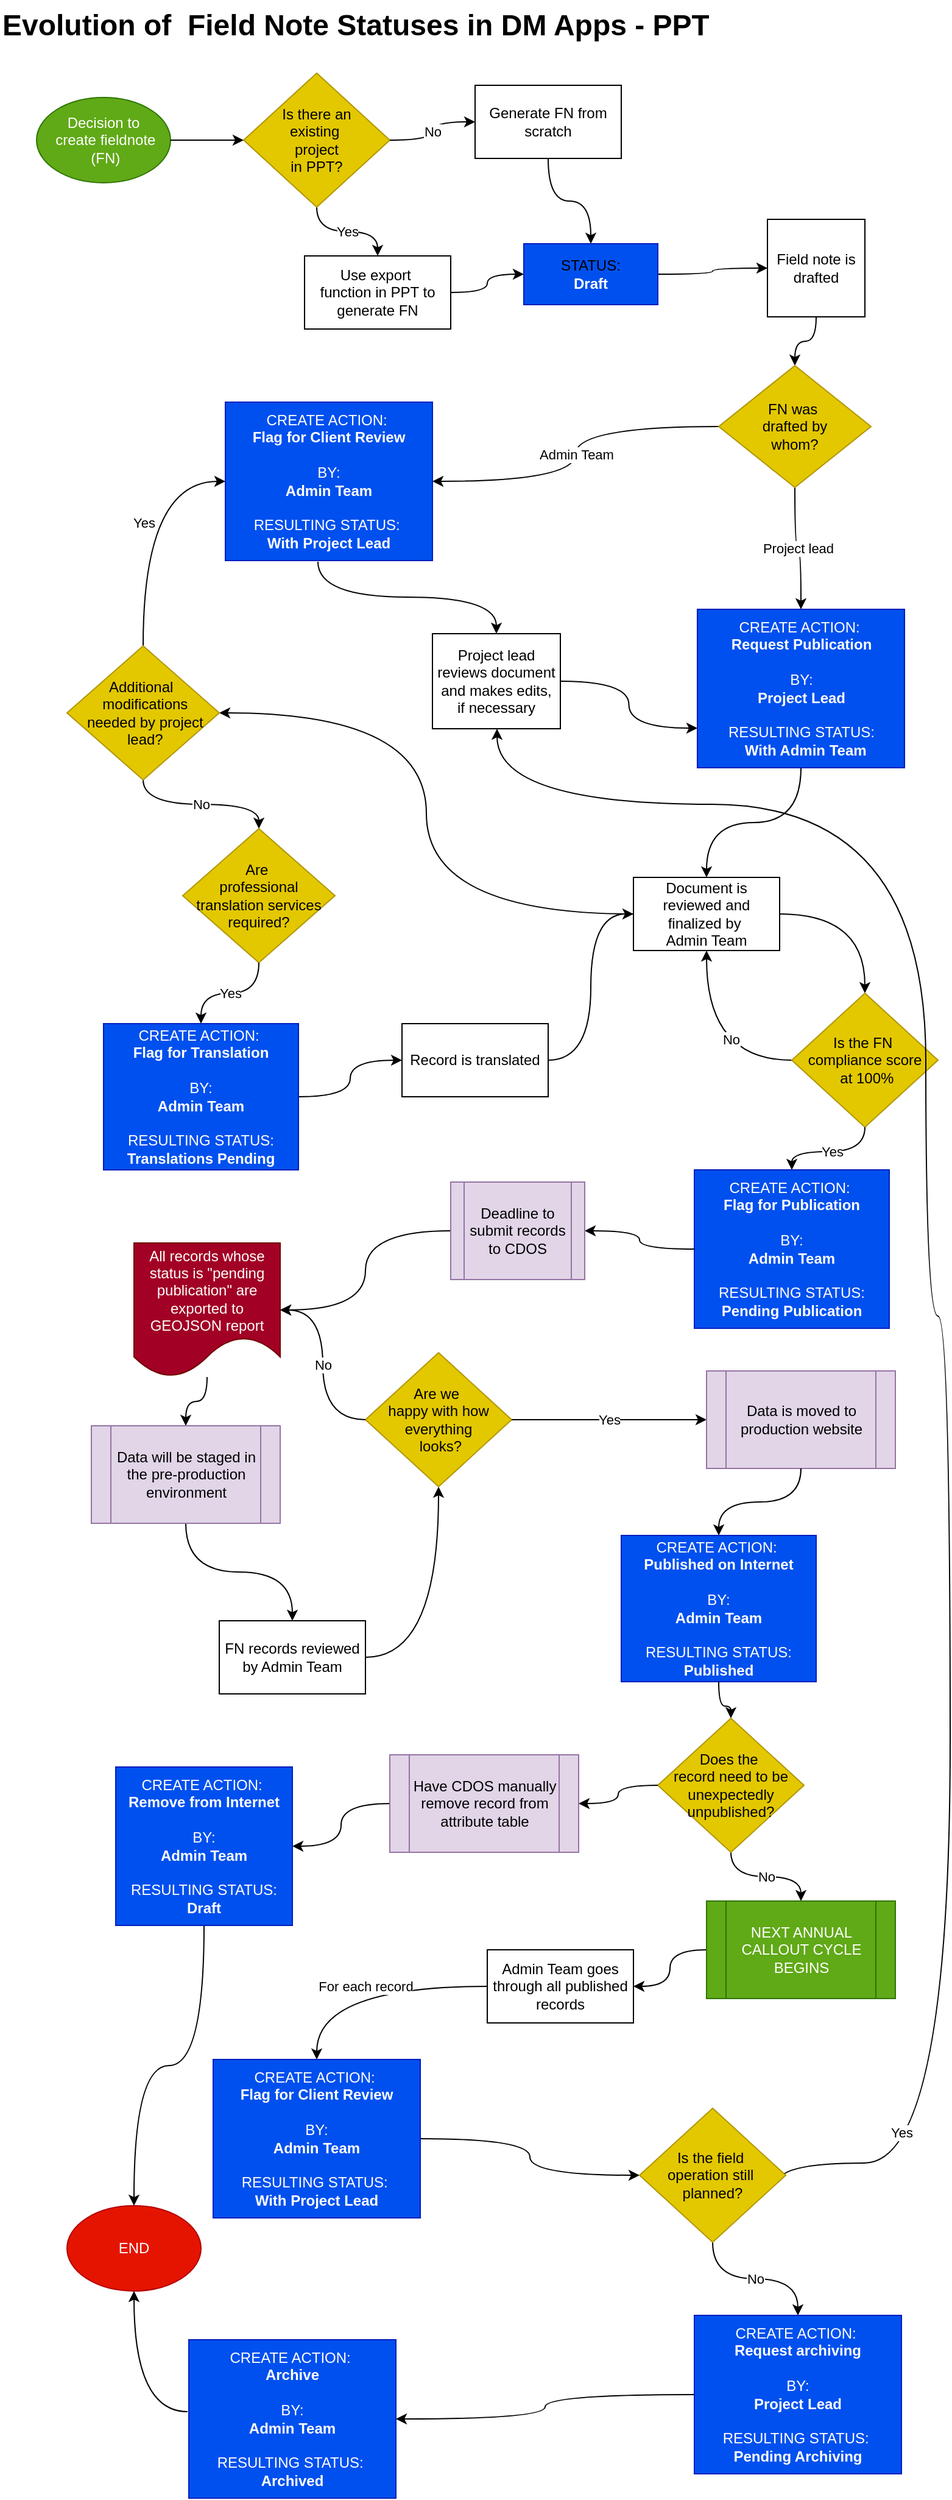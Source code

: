 <mxfile version="28.2.5">
  <diagram name="Page-1" id="UTPjxnOcEQ-sJrjJlPBk">
    <mxGraphModel dx="1426" dy="825" grid="1" gridSize="10" guides="1" tooltips="1" connect="1" arrows="1" fold="1" page="1" pageScale="1" pageWidth="827" pageHeight="1169" math="0" shadow="0">
      <root>
        <mxCell id="0" />
        <mxCell id="1" parent="0" />
        <mxCell id="peULVuYx7uYCcGxrmFzm-1" value="&lt;h1 style=&quot;margin-top: 0px;&quot;&gt;Evolution of&amp;nbsp; Field Note Statuses in DM Apps - PPT&lt;/h1&gt;&lt;p&gt;&lt;br&gt;&lt;/p&gt;" style="text;html=1;whiteSpace=wrap;overflow=hidden;rounded=0;" parent="1" vertex="1">
          <mxGeometry x="30" y="10" width="690" height="120" as="geometry" />
        </mxCell>
        <mxCell id="U9ddc2uA0Kco6e5S1l6d-1" value="Decision&lt;span style=&quot;background-color: transparent;&quot;&gt;&amp;nbsp;to&lt;/span&gt;&lt;div&gt;&lt;span style=&quot;background-color: transparent;&quot;&gt;&amp;nbsp;create&amp;nbsp;&lt;/span&gt;&lt;span style=&quot;background-color: transparent;&quot;&gt;fieldnote&lt;/span&gt;&lt;div&gt;&lt;span style=&quot;background-color: transparent;&quot;&gt;&amp;nbsp;(FN)&lt;/span&gt;&lt;/div&gt;&lt;/div&gt;" style="ellipse;whiteSpace=wrap;html=1;fillColor=#60a917;fontColor=light-dark(#FFFFFF,#000000);strokeColor=#2D7600;" vertex="1" parent="1">
          <mxGeometry x="60" y="90" width="110" height="70" as="geometry" />
        </mxCell>
        <mxCell id="U9ddc2uA0Kco6e5S1l6d-12" value="" style="edgeStyle=orthogonalEdgeStyle;rounded=0;orthogonalLoop=1;jettySize=auto;html=1;curved=1;" edge="1" parent="1" source="U9ddc2uA0Kco6e5S1l6d-16" target="U9ddc2uA0Kco6e5S1l6d-7">
          <mxGeometry relative="1" as="geometry" />
        </mxCell>
        <mxCell id="U9ddc2uA0Kco6e5S1l6d-15" value="Yes" style="edgeStyle=orthogonalEdgeStyle;rounded=0;orthogonalLoop=1;jettySize=auto;html=1;curved=1;" edge="1" parent="1" source="U9ddc2uA0Kco6e5S1l6d-2" target="U9ddc2uA0Kco6e5S1l6d-14">
          <mxGeometry relative="1" as="geometry" />
        </mxCell>
        <mxCell id="U9ddc2uA0Kco6e5S1l6d-2" value="Is there an&lt;div&gt;existing&amp;nbsp;&lt;/div&gt;&lt;div&gt;project&lt;/div&gt;&lt;div&gt;in PPT?&lt;/div&gt;" style="rhombus;whiteSpace=wrap;html=1;fillColor=#e3c800;fontColor=#000000;strokeColor=#B09500;" vertex="1" parent="1">
          <mxGeometry x="230" y="70" width="120" height="110" as="geometry" />
        </mxCell>
        <mxCell id="U9ddc2uA0Kco6e5S1l6d-19" style="edgeStyle=orthogonalEdgeStyle;rounded=0;orthogonalLoop=1;jettySize=auto;html=1;curved=1;" edge="1" parent="1" source="U9ddc2uA0Kco6e5S1l6d-3" target="U9ddc2uA0Kco6e5S1l6d-4">
          <mxGeometry relative="1" as="geometry" />
        </mxCell>
        <mxCell id="U9ddc2uA0Kco6e5S1l6d-3" value="Field note is drafted" style="whiteSpace=wrap;html=1;aspect=fixed;" vertex="1" parent="1">
          <mxGeometry x="660" y="190" width="80" height="80" as="geometry" />
        </mxCell>
        <mxCell id="U9ddc2uA0Kco6e5S1l6d-21" value="Admin Team" style="edgeStyle=orthogonalEdgeStyle;rounded=0;orthogonalLoop=1;jettySize=auto;html=1;curved=1;" edge="1" parent="1" source="U9ddc2uA0Kco6e5S1l6d-4" target="U9ddc2uA0Kco6e5S1l6d-6">
          <mxGeometry relative="1" as="geometry">
            <mxPoint x="537.5" y="360" as="targetPoint" />
          </mxGeometry>
        </mxCell>
        <mxCell id="U9ddc2uA0Kco6e5S1l6d-22" value="Project lead" style="edgeStyle=orthogonalEdgeStyle;rounded=0;orthogonalLoop=1;jettySize=auto;html=1;curved=1;" edge="1" parent="1" source="U9ddc2uA0Kco6e5S1l6d-4" target="U9ddc2uA0Kco6e5S1l6d-5">
          <mxGeometry relative="1" as="geometry" />
        </mxCell>
        <mxCell id="U9ddc2uA0Kco6e5S1l6d-4" value="FN was&amp;nbsp;&lt;div&gt;drafted by&lt;/div&gt;&lt;div&gt;whom?&lt;/div&gt;" style="rhombus;whiteSpace=wrap;html=1;fillColor=#e3c800;fontColor=#000000;strokeColor=#B09500;" vertex="1" parent="1">
          <mxGeometry x="620" y="310" width="125" height="100" as="geometry" />
        </mxCell>
        <mxCell id="U9ddc2uA0Kco6e5S1l6d-29" value="" style="edgeStyle=orthogonalEdgeStyle;rounded=0;orthogonalLoop=1;jettySize=auto;html=1;curved=1;" edge="1" parent="1" source="U9ddc2uA0Kco6e5S1l6d-5" target="U9ddc2uA0Kco6e5S1l6d-28">
          <mxGeometry relative="1" as="geometry" />
        </mxCell>
        <mxCell id="U9ddc2uA0Kco6e5S1l6d-5" value="CREATE ACTION:&amp;nbsp;&lt;div&gt;&lt;b&gt;Request Publication&lt;/b&gt;&lt;/div&gt;&lt;div&gt;&lt;b&gt;&lt;br&gt;&lt;/b&gt;&lt;div&gt;&lt;div&gt;BY:&lt;/div&gt;&lt;div&gt;&lt;b&gt;Project Lead&lt;/b&gt;&lt;/div&gt;&lt;/div&gt;&lt;div&gt;&lt;b&gt;&lt;br&gt;&lt;/b&gt;&lt;/div&gt;&lt;div&gt;&lt;span style=&quot;background-color: transparent;&quot;&gt;RESULTING STATUS&lt;/span&gt;:&lt;/div&gt;&lt;div&gt;&amp;nbsp; &lt;b&gt;With Admin Team&lt;/b&gt;&lt;/div&gt;&lt;/div&gt;" style="rounded=0;whiteSpace=wrap;html=1;fillColor=light-dark(#0050EF,#1534FF);fontColor=light-dark(#FFFFFF,#FFFFFF);strokeColor=#001DBC;" vertex="1" parent="1">
          <mxGeometry x="602.5" y="510" width="170" height="130" as="geometry" />
        </mxCell>
        <mxCell id="U9ddc2uA0Kco6e5S1l6d-6" value="CREATE ACTION:&amp;nbsp;&lt;div&gt;&lt;b&gt;Flag for Client Review&lt;/b&gt;&lt;/div&gt;&lt;div&gt;&lt;b&gt;&lt;br&gt;&lt;/b&gt;&lt;/div&gt;&lt;div&gt;BY:&lt;/div&gt;&lt;div&gt;&lt;b&gt;Admin Team&lt;/b&gt;&lt;/div&gt;&lt;div&gt;&lt;b&gt;&lt;br&gt;&lt;/b&gt;&lt;div&gt;RESULTING STATUS:&amp;nbsp;&lt;/div&gt;&lt;div&gt;&lt;b&gt;With Project Lead&lt;/b&gt;&lt;/div&gt;&lt;/div&gt;" style="rounded=0;whiteSpace=wrap;html=1;fillColor=#0050ef;fontColor=#ffffff;strokeColor=#001DBC;" vertex="1" parent="1">
          <mxGeometry x="215" y="340" width="170" height="130" as="geometry" />
        </mxCell>
        <mxCell id="U9ddc2uA0Kco6e5S1l6d-13" value="" style="edgeStyle=orthogonalEdgeStyle;rounded=0;orthogonalLoop=1;jettySize=auto;html=1;curved=1;" edge="1" parent="1" source="U9ddc2uA0Kco6e5S1l6d-7" target="U9ddc2uA0Kco6e5S1l6d-3">
          <mxGeometry relative="1" as="geometry" />
        </mxCell>
        <mxCell id="U9ddc2uA0Kco6e5S1l6d-7" value="&lt;div&gt;&lt;font style=&quot;color: light-dark(rgb(0, 0, 0), rgb(0, 0, 0));&quot;&gt;&lt;span style=&quot;background-color: transparent;&quot;&gt;&lt;font style=&quot;&quot;&gt;STATUS&lt;/font&gt;&lt;/span&gt;&lt;span style=&quot;background-color: transparent;&quot;&gt;:&lt;/span&gt;&lt;/font&gt;&lt;/div&gt;&lt;div&gt;&lt;b&gt;Draft&lt;/b&gt;&lt;/div&gt;" style="rounded=0;whiteSpace=wrap;html=1;fillColor=#0050ef;fontColor=#ffffff;strokeColor=#001DBC;" vertex="1" parent="1">
          <mxGeometry x="460" y="210" width="110" height="50" as="geometry" />
        </mxCell>
        <mxCell id="U9ddc2uA0Kco6e5S1l6d-10" value="" style="endArrow=classic;html=1;rounded=0;exitX=1;exitY=0.5;exitDx=0;exitDy=0;entryX=0;entryY=0.5;entryDx=0;entryDy=0;edgeStyle=orthogonalEdgeStyle;curved=1;" edge="1" parent="1" source="U9ddc2uA0Kco6e5S1l6d-1" target="U9ddc2uA0Kco6e5S1l6d-2">
          <mxGeometry width="50" height="50" relative="1" as="geometry">
            <mxPoint x="520" y="450" as="sourcePoint" />
            <mxPoint x="570" y="400" as="targetPoint" />
          </mxGeometry>
        </mxCell>
        <mxCell id="U9ddc2uA0Kco6e5S1l6d-18" style="edgeStyle=orthogonalEdgeStyle;rounded=0;orthogonalLoop=1;jettySize=auto;html=1;curved=1;" edge="1" parent="1" source="U9ddc2uA0Kco6e5S1l6d-14" target="U9ddc2uA0Kco6e5S1l6d-7">
          <mxGeometry relative="1" as="geometry" />
        </mxCell>
        <mxCell id="U9ddc2uA0Kco6e5S1l6d-14" value="Use export&amp;nbsp;&lt;div&gt;function in PPT to generate FN&lt;/div&gt;" style="whiteSpace=wrap;html=1;" vertex="1" parent="1">
          <mxGeometry x="280" y="220" width="120" height="60" as="geometry" />
        </mxCell>
        <mxCell id="U9ddc2uA0Kco6e5S1l6d-17" value="No" style="edgeStyle=orthogonalEdgeStyle;rounded=0;orthogonalLoop=1;jettySize=auto;html=1;curved=1;" edge="1" parent="1" source="U9ddc2uA0Kco6e5S1l6d-2" target="U9ddc2uA0Kco6e5S1l6d-16">
          <mxGeometry relative="1" as="geometry">
            <mxPoint x="350" y="125" as="sourcePoint" />
            <mxPoint x="530" y="125" as="targetPoint" />
          </mxGeometry>
        </mxCell>
        <mxCell id="U9ddc2uA0Kco6e5S1l6d-16" value="Generate FN from scratch" style="whiteSpace=wrap;html=1;" vertex="1" parent="1">
          <mxGeometry x="420" y="80" width="120" height="60" as="geometry" />
        </mxCell>
        <mxCell id="U9ddc2uA0Kco6e5S1l6d-27" style="edgeStyle=orthogonalEdgeStyle;rounded=0;orthogonalLoop=1;jettySize=auto;html=1;entryX=0;entryY=0.75;entryDx=0;entryDy=0;curved=1;" edge="1" parent="1" source="U9ddc2uA0Kco6e5S1l6d-25" target="U9ddc2uA0Kco6e5S1l6d-5">
          <mxGeometry relative="1" as="geometry" />
        </mxCell>
        <mxCell id="U9ddc2uA0Kco6e5S1l6d-25" value="Project lead reviews document and makes&amp;nbsp;&lt;span style=&quot;background-color: transparent; color: light-dark(rgb(0, 0, 0), rgb(255, 255, 255));&quot;&gt;edits,&lt;/span&gt;&lt;div&gt;&lt;span style=&quot;background-color: transparent; color: light-dark(rgb(0, 0, 0), rgb(255, 255, 255));&quot;&gt;if necessary&lt;/span&gt;&lt;/div&gt;" style="rounded=0;whiteSpace=wrap;html=1;" vertex="1" parent="1">
          <mxGeometry x="385" y="530" width="105" height="78" as="geometry" />
        </mxCell>
        <mxCell id="U9ddc2uA0Kco6e5S1l6d-26" value="" style="edgeStyle=orthogonalEdgeStyle;rounded=0;orthogonalLoop=1;jettySize=auto;html=1;curved=1;exitX=0.447;exitY=1.008;exitDx=0;exitDy=0;exitPerimeter=0;" edge="1" parent="1" source="U9ddc2uA0Kco6e5S1l6d-6" target="U9ddc2uA0Kco6e5S1l6d-25">
          <mxGeometry relative="1" as="geometry" />
        </mxCell>
        <mxCell id="U9ddc2uA0Kco6e5S1l6d-33" style="edgeStyle=orthogonalEdgeStyle;rounded=0;orthogonalLoop=1;jettySize=auto;html=1;curved=1;entryX=1;entryY=0.5;entryDx=0;entryDy=0;" edge="1" parent="1" source="U9ddc2uA0Kco6e5S1l6d-28" target="U9ddc2uA0Kco6e5S1l6d-32">
          <mxGeometry relative="1" as="geometry" />
        </mxCell>
        <mxCell id="U9ddc2uA0Kco6e5S1l6d-42" value="" style="edgeStyle=orthogonalEdgeStyle;rounded=0;orthogonalLoop=1;jettySize=auto;html=1;curved=1;exitX=1;exitY=0.5;exitDx=0;exitDy=0;" edge="1" parent="1" source="U9ddc2uA0Kco6e5S1l6d-28" target="U9ddc2uA0Kco6e5S1l6d-41">
          <mxGeometry relative="1" as="geometry" />
        </mxCell>
        <mxCell id="U9ddc2uA0Kco6e5S1l6d-28" value="Document is reviewed and finalized by&amp;nbsp;&lt;div&gt;Admin Team&lt;/div&gt;" style="whiteSpace=wrap;html=1;rounded=0;" vertex="1" parent="1">
          <mxGeometry x="550" y="730" width="120" height="60" as="geometry" />
        </mxCell>
        <mxCell id="U9ddc2uA0Kco6e5S1l6d-30" value="Yes" style="edgeStyle=orthogonalEdgeStyle;rounded=0;orthogonalLoop=1;jettySize=auto;html=1;curved=1;entryX=0;entryY=0.5;entryDx=0;entryDy=0;exitX=0.5;exitY=0;exitDx=0;exitDy=0;" edge="1" parent="1" source="U9ddc2uA0Kco6e5S1l6d-32" target="U9ddc2uA0Kco6e5S1l6d-6">
          <mxGeometry relative="1" as="geometry">
            <mxPoint x="260" y="813" as="targetPoint" />
          </mxGeometry>
        </mxCell>
        <mxCell id="U9ddc2uA0Kco6e5S1l6d-31" value="No" style="edgeStyle=orthogonalEdgeStyle;rounded=0;orthogonalLoop=1;jettySize=auto;html=1;curved=1;exitX=0.5;exitY=1;exitDx=0;exitDy=0;entryX=0.5;entryY=0;entryDx=0;entryDy=0;" edge="1" parent="1" source="U9ddc2uA0Kco6e5S1l6d-32" target="U9ddc2uA0Kco6e5S1l6d-35">
          <mxGeometry relative="1" as="geometry">
            <mxPoint x="330" y="840" as="targetPoint" />
          </mxGeometry>
        </mxCell>
        <mxCell id="U9ddc2uA0Kco6e5S1l6d-32" value="Additional&amp;nbsp;&lt;div&gt;&amp;nbsp;modifications&lt;/div&gt;&lt;div&gt;&amp;nbsp;needed by project&lt;/div&gt;&lt;div&gt;&amp;nbsp;lead?&lt;/div&gt;" style="rhombus;whiteSpace=wrap;html=1;fillColor=#e3c800;fontColor=#000000;strokeColor=#B09500;" vertex="1" parent="1">
          <mxGeometry x="85" y="540" width="125" height="110" as="geometry" />
        </mxCell>
        <mxCell id="U9ddc2uA0Kco6e5S1l6d-35" value="Are&amp;nbsp;&lt;div&gt;professional translation services required?&lt;/div&gt;" style="rhombus;whiteSpace=wrap;html=1;fillColor=#e3c800;fontColor=#000000;strokeColor=#B09500;" vertex="1" parent="1">
          <mxGeometry x="180" y="690" width="125" height="110" as="geometry" />
        </mxCell>
        <mxCell id="U9ddc2uA0Kco6e5S1l6d-36" value="Yes" style="edgeStyle=orthogonalEdgeStyle;rounded=0;orthogonalLoop=1;jettySize=auto;html=1;curved=1;" edge="1" parent="1" target="U9ddc2uA0Kco6e5S1l6d-37" source="U9ddc2uA0Kco6e5S1l6d-35">
          <mxGeometry relative="1" as="geometry">
            <mxPoint x="414" y="815" as="sourcePoint" />
            <mxPoint x="726.5" y="920" as="targetPoint" />
          </mxGeometry>
        </mxCell>
        <mxCell id="U9ddc2uA0Kco6e5S1l6d-39" value="" style="edgeStyle=orthogonalEdgeStyle;rounded=0;orthogonalLoop=1;jettySize=auto;html=1;curved=1;entryX=0;entryY=0.5;entryDx=0;entryDy=0;" edge="1" parent="1" source="U9ddc2uA0Kco6e5S1l6d-37" target="U9ddc2uA0Kco6e5S1l6d-38">
          <mxGeometry relative="1" as="geometry" />
        </mxCell>
        <mxCell id="U9ddc2uA0Kco6e5S1l6d-37" value="CREATE ACTION:&amp;nbsp;&lt;div&gt;&lt;b&gt;Flag for Translation&lt;/b&gt;&lt;/div&gt;&lt;div&gt;&lt;b&gt;&lt;br&gt;&lt;/b&gt;&lt;/div&gt;&lt;div&gt;&lt;div&gt;BY:&lt;/div&gt;&lt;div&gt;&lt;b&gt;Admin Team&lt;/b&gt;&lt;/div&gt;&lt;/div&gt;&lt;div&gt;&lt;b&gt;&lt;br&gt;&lt;/b&gt;&lt;div&gt;RESULTING STATUS:&lt;/div&gt;&lt;div&gt;&lt;b&gt;Translations Pending&lt;/b&gt;&lt;/div&gt;&lt;/div&gt;" style="rounded=0;whiteSpace=wrap;html=1;fillColor=#0050ef;fontColor=#ffffff;strokeColor=#001DBC;" vertex="1" parent="1">
          <mxGeometry x="115" y="850" width="160" height="120" as="geometry" />
        </mxCell>
        <mxCell id="U9ddc2uA0Kco6e5S1l6d-40" style="edgeStyle=orthogonalEdgeStyle;rounded=0;orthogonalLoop=1;jettySize=auto;html=1;curved=1;entryX=0;entryY=0.5;entryDx=0;entryDy=0;" edge="1" parent="1" source="U9ddc2uA0Kco6e5S1l6d-38" target="U9ddc2uA0Kco6e5S1l6d-28">
          <mxGeometry relative="1" as="geometry" />
        </mxCell>
        <mxCell id="U9ddc2uA0Kco6e5S1l6d-38" value="Record is translated" style="whiteSpace=wrap;html=1;rounded=0;" vertex="1" parent="1">
          <mxGeometry x="360" y="850" width="120" height="60" as="geometry" />
        </mxCell>
        <mxCell id="U9ddc2uA0Kco6e5S1l6d-43" value="No" style="edgeStyle=orthogonalEdgeStyle;rounded=0;orthogonalLoop=1;jettySize=auto;html=1;entryX=0.5;entryY=1;entryDx=0;entryDy=0;curved=1;" edge="1" parent="1" source="U9ddc2uA0Kco6e5S1l6d-41" target="U9ddc2uA0Kco6e5S1l6d-28">
          <mxGeometry x="0.086" y="-20" relative="1" as="geometry">
            <mxPoint as="offset" />
          </mxGeometry>
        </mxCell>
        <mxCell id="U9ddc2uA0Kco6e5S1l6d-45" value="" style="edgeStyle=orthogonalEdgeStyle;rounded=0;orthogonalLoop=1;jettySize=auto;html=1;curved=1;" edge="1" parent="1" source="U9ddc2uA0Kco6e5S1l6d-48" target="U9ddc2uA0Kco6e5S1l6d-50">
          <mxGeometry relative="1" as="geometry">
            <mxPoint x="310" y="1145" as="targetPoint" />
          </mxGeometry>
        </mxCell>
        <mxCell id="U9ddc2uA0Kco6e5S1l6d-41" value="Is the FN&amp;nbsp;&lt;div&gt;compliance score&lt;/div&gt;&lt;div&gt;&amp;nbsp;at 100%&lt;/div&gt;" style="rhombus;whiteSpace=wrap;html=1;rounded=0;fillColor=#e3c800;fontColor=#000000;strokeColor=#B09500;" vertex="1" parent="1">
          <mxGeometry x="680" y="825" width="120" height="110" as="geometry" />
        </mxCell>
        <mxCell id="U9ddc2uA0Kco6e5S1l6d-47" value="Yes" style="edgeStyle=orthogonalEdgeStyle;rounded=0;orthogonalLoop=1;jettySize=auto;html=1;curved=1;" edge="1" parent="1" source="U9ddc2uA0Kco6e5S1l6d-41" target="U9ddc2uA0Kco6e5S1l6d-46">
          <mxGeometry relative="1" as="geometry">
            <mxPoint x="680" y="895" as="sourcePoint" />
            <mxPoint x="600" y="1140" as="targetPoint" />
          </mxGeometry>
        </mxCell>
        <mxCell id="U9ddc2uA0Kco6e5S1l6d-46" value="CREATE ACTION:&amp;nbsp;&lt;div&gt;&lt;b&gt;Flag for Publication&lt;/b&gt;&lt;/div&gt;&lt;div&gt;&lt;div&gt;&lt;br&gt;&lt;/div&gt;&lt;div&gt;BY:&lt;/div&gt;&lt;div&gt;&lt;b&gt;Admin Team&lt;/b&gt;&lt;/div&gt;&lt;div&gt;&lt;b&gt;&lt;br&gt;&lt;/b&gt;&lt;/div&gt;&lt;div&gt;RESULTING STATUS:&lt;/div&gt;&lt;div&gt;&lt;b&gt;Pending Publication&lt;/b&gt;&lt;/div&gt;&lt;/div&gt;" style="rounded=0;whiteSpace=wrap;html=1;fillColor=#0050ef;fontColor=#ffffff;strokeColor=#001DBC;" vertex="1" parent="1">
          <mxGeometry x="600" y="970" width="160" height="130" as="geometry" />
        </mxCell>
        <mxCell id="U9ddc2uA0Kco6e5S1l6d-49" value="" style="edgeStyle=orthogonalEdgeStyle;rounded=0;orthogonalLoop=1;jettySize=auto;html=1;curved=1;" edge="1" parent="1" source="U9ddc2uA0Kco6e5S1l6d-46" target="U9ddc2uA0Kco6e5S1l6d-48">
          <mxGeometry relative="1" as="geometry">
            <mxPoint x="630" y="1038" as="sourcePoint" />
            <mxPoint x="310" y="1110" as="targetPoint" />
          </mxGeometry>
        </mxCell>
        <mxCell id="U9ddc2uA0Kco6e5S1l6d-48" value="Deadline to submit records to CDOS" style="shape=process;whiteSpace=wrap;html=1;backgroundOutline=1;fillColor=#e1d5e7;strokeColor=#9673a6;" vertex="1" parent="1">
          <mxGeometry x="400" y="980" width="110" height="80" as="geometry" />
        </mxCell>
        <mxCell id="U9ddc2uA0Kco6e5S1l6d-52" value="" style="edgeStyle=orthogonalEdgeStyle;rounded=0;orthogonalLoop=1;jettySize=auto;html=1;curved=1;" edge="1" parent="1" source="U9ddc2uA0Kco6e5S1l6d-71" target="U9ddc2uA0Kco6e5S1l6d-51">
          <mxGeometry relative="1" as="geometry">
            <mxPoint x="150" y="1567.5" as="sourcePoint" />
          </mxGeometry>
        </mxCell>
        <mxCell id="U9ddc2uA0Kco6e5S1l6d-50" value="All records whose status is &quot;pending publication&quot; are exported to GEOJSON report" style="shape=document;whiteSpace=wrap;html=1;boundedLbl=1;fillColor=#a20025;strokeColor=#6F0000;fontColor=#ffffff;" vertex="1" parent="1">
          <mxGeometry x="140" y="1030" width="120" height="110" as="geometry" />
        </mxCell>
        <mxCell id="U9ddc2uA0Kco6e5S1l6d-83" value="For each record" style="edgeStyle=orthogonalEdgeStyle;rounded=0;orthogonalLoop=1;jettySize=auto;html=1;curved=1;" edge="1" parent="1" source="U9ddc2uA0Kco6e5S1l6d-51" target="U9ddc2uA0Kco6e5S1l6d-82">
          <mxGeometry relative="1" as="geometry" />
        </mxCell>
        <mxCell id="U9ddc2uA0Kco6e5S1l6d-51" value="Admin Team goes through all published records" style="whiteSpace=wrap;html=1;" vertex="1" parent="1">
          <mxGeometry x="430" y="1610" width="120" height="60" as="geometry" />
        </mxCell>
        <mxCell id="U9ddc2uA0Kco6e5S1l6d-54" value="" style="edgeStyle=orthogonalEdgeStyle;rounded=0;orthogonalLoop=1;jettySize=auto;html=1;curved=1;exitX=0.5;exitY=1;exitDx=0;exitDy=0;" edge="1" parent="1" source="U9ddc2uA0Kco6e5S1l6d-58" target="U9ddc2uA0Kco6e5S1l6d-61">
          <mxGeometry relative="1" as="geometry">
            <mxPoint x="180" y="1250" as="sourcePoint" />
            <mxPoint x="115" y="1350" as="targetPoint" />
          </mxGeometry>
        </mxCell>
        <mxCell id="U9ddc2uA0Kco6e5S1l6d-57" value="" style="edgeStyle=orthogonalEdgeStyle;rounded=0;orthogonalLoop=1;jettySize=auto;html=1;curved=1;entryX=0.5;entryY=0;entryDx=0;entryDy=0;" edge="1" parent="1" source="U9ddc2uA0Kco6e5S1l6d-50" target="U9ddc2uA0Kco6e5S1l6d-58">
          <mxGeometry relative="1" as="geometry">
            <mxPoint x="200" y="1140" as="sourcePoint" />
            <mxPoint x="180" y="1190" as="targetPoint" />
          </mxGeometry>
        </mxCell>
        <mxCell id="U9ddc2uA0Kco6e5S1l6d-58" value="Data will be staged in the pre-production environment" style="shape=process;whiteSpace=wrap;html=1;backgroundOutline=1;fillColor=#e1d5e7;strokeColor=#9673a6;" vertex="1" parent="1">
          <mxGeometry x="105" y="1180" width="155" height="80" as="geometry" />
        </mxCell>
        <mxCell id="U9ddc2uA0Kco6e5S1l6d-61" value="FN records reviewed by Admin Team" style="whiteSpace=wrap;html=1;" vertex="1" parent="1">
          <mxGeometry x="210" y="1340" width="120" height="60" as="geometry" />
        </mxCell>
        <mxCell id="U9ddc2uA0Kco6e5S1l6d-63" value="" style="edgeStyle=orthogonalEdgeStyle;rounded=0;orthogonalLoop=1;jettySize=auto;html=1;curved=1;exitX=1;exitY=0.5;exitDx=0;exitDy=0;" edge="1" parent="1" source="U9ddc2uA0Kco6e5S1l6d-61" target="U9ddc2uA0Kco6e5S1l6d-62">
          <mxGeometry relative="1" as="geometry">
            <mxPoint x="190" y="1397.5" as="sourcePoint" />
            <mxPoint x="474" y="1330" as="targetPoint" />
          </mxGeometry>
        </mxCell>
        <mxCell id="U9ddc2uA0Kco6e5S1l6d-62" value="Are we&amp;nbsp;&lt;div&gt;happy with how everything&lt;/div&gt;&lt;div&gt;&amp;nbsp;looks?&lt;/div&gt;" style="rhombus;whiteSpace=wrap;html=1;rounded=0;fillColor=#e3c800;fontColor=#000000;strokeColor=#B09500;" vertex="1" parent="1">
          <mxGeometry x="330" y="1120" width="120" height="110" as="geometry" />
        </mxCell>
        <mxCell id="U9ddc2uA0Kco6e5S1l6d-65" value="Yes" style="edgeStyle=orthogonalEdgeStyle;rounded=0;orthogonalLoop=1;jettySize=auto;html=1;curved=1;" edge="1" parent="1" source="U9ddc2uA0Kco6e5S1l6d-62" target="U9ddc2uA0Kco6e5S1l6d-64">
          <mxGeometry relative="1" as="geometry">
            <mxPoint x="380" y="1395" as="sourcePoint" />
            <mxPoint x="474" y="1330" as="targetPoint" />
          </mxGeometry>
        </mxCell>
        <mxCell id="U9ddc2uA0Kco6e5S1l6d-64" value="Data is moved to production website" style="shape=process;whiteSpace=wrap;html=1;backgroundOutline=1;fillColor=#e1d5e7;strokeColor=#9673a6;" vertex="1" parent="1">
          <mxGeometry x="610" y="1135" width="155" height="80" as="geometry" />
        </mxCell>
        <mxCell id="U9ddc2uA0Kco6e5S1l6d-68" value="No" style="edgeStyle=orthogonalEdgeStyle;rounded=0;orthogonalLoop=1;jettySize=auto;html=1;curved=1;entryX=1;entryY=0.5;entryDx=0;entryDy=0;" edge="1" parent="1" source="U9ddc2uA0Kco6e5S1l6d-62" target="U9ddc2uA0Kco6e5S1l6d-50">
          <mxGeometry relative="1" as="geometry">
            <mxPoint x="400" y="1165" as="sourcePoint" />
            <mxPoint x="357" y="1275" as="targetPoint" />
          </mxGeometry>
        </mxCell>
        <mxCell id="U9ddc2uA0Kco6e5S1l6d-69" value="" style="edgeStyle=orthogonalEdgeStyle;rounded=0;orthogonalLoop=1;jettySize=auto;html=1;curved=1;" edge="1" parent="1" source="U9ddc2uA0Kco6e5S1l6d-64" target="U9ddc2uA0Kco6e5S1l6d-60">
          <mxGeometry relative="1" as="geometry">
            <mxPoint x="575" y="1330" as="sourcePoint" />
            <mxPoint x="950" y="1250" as="targetPoint" />
          </mxGeometry>
        </mxCell>
        <mxCell id="U9ddc2uA0Kco6e5S1l6d-60" value="CREATE ACTION:&amp;nbsp;&lt;div&gt;&lt;b&gt;Published on Internet&lt;/b&gt;&lt;/div&gt;&lt;div&gt;&lt;b&gt;&lt;br&gt;&lt;/b&gt;&lt;/div&gt;&lt;div&gt;&lt;div&gt;BY:&lt;/div&gt;&lt;div&gt;&lt;b&gt;Admin Team&lt;/b&gt;&lt;/div&gt;&lt;div&gt;&lt;b&gt;&lt;br&gt;&lt;/b&gt;&lt;/div&gt;&lt;div&gt;RESULTING STATUS:&lt;/div&gt;&lt;div&gt;&lt;b&gt;Published&lt;/b&gt;&lt;/div&gt;&lt;/div&gt;" style="rounded=0;whiteSpace=wrap;html=1;fillColor=#0050ef;fontColor=#ffffff;strokeColor=#001DBC;" vertex="1" parent="1">
          <mxGeometry x="540" y="1270" width="160" height="120" as="geometry" />
        </mxCell>
        <mxCell id="U9ddc2uA0Kco6e5S1l6d-72" value="No" style="edgeStyle=orthogonalEdgeStyle;rounded=0;orthogonalLoop=1;jettySize=auto;html=1;curved=1;" edge="1" parent="1" source="U9ddc2uA0Kco6e5S1l6d-73" target="U9ddc2uA0Kco6e5S1l6d-71">
          <mxGeometry relative="1" as="geometry">
            <mxPoint x="615" y="1365" as="sourcePoint" />
            <mxPoint x="580" y="1430" as="targetPoint" />
          </mxGeometry>
        </mxCell>
        <mxCell id="U9ddc2uA0Kco6e5S1l6d-71" value="NEXT ANNUAL CALLOUT CYCLE&lt;div&gt;BEGINS&lt;/div&gt;" style="shape=process;whiteSpace=wrap;html=1;backgroundOutline=1;fillColor=#60a917;strokeColor=#2D7600;fontColor=#ffffff;" vertex="1" parent="1">
          <mxGeometry x="610" y="1570" width="155" height="80" as="geometry" />
        </mxCell>
        <mxCell id="U9ddc2uA0Kco6e5S1l6d-74" value="" style="edgeStyle=orthogonalEdgeStyle;rounded=0;orthogonalLoop=1;jettySize=auto;html=1;curved=1;" edge="1" parent="1" source="U9ddc2uA0Kco6e5S1l6d-60" target="U9ddc2uA0Kco6e5S1l6d-73">
          <mxGeometry relative="1" as="geometry">
            <mxPoint x="615" y="1365" as="sourcePoint" />
            <mxPoint x="563" y="1590" as="targetPoint" />
          </mxGeometry>
        </mxCell>
        <mxCell id="U9ddc2uA0Kco6e5S1l6d-76" style="edgeStyle=orthogonalEdgeStyle;rounded=0;orthogonalLoop=1;jettySize=auto;html=1;curved=1;" edge="1" parent="1" source="U9ddc2uA0Kco6e5S1l6d-78" target="U9ddc2uA0Kco6e5S1l6d-75">
          <mxGeometry relative="1" as="geometry" />
        </mxCell>
        <mxCell id="U9ddc2uA0Kco6e5S1l6d-73" value="Does the&amp;nbsp;&lt;div&gt;record need to be unexpectedly unpublished?&lt;/div&gt;" style="rhombus;whiteSpace=wrap;html=1;rounded=0;fillColor=#e3c800;fontColor=#000000;strokeColor=#B09500;" vertex="1" parent="1">
          <mxGeometry x="570" y="1420" width="120" height="110" as="geometry" />
        </mxCell>
        <mxCell id="U9ddc2uA0Kco6e5S1l6d-81" style="edgeStyle=orthogonalEdgeStyle;rounded=0;orthogonalLoop=1;jettySize=auto;html=1;curved=1;" edge="1" parent="1" source="U9ddc2uA0Kco6e5S1l6d-75" target="U9ddc2uA0Kco6e5S1l6d-80">
          <mxGeometry relative="1" as="geometry" />
        </mxCell>
        <mxCell id="U9ddc2uA0Kco6e5S1l6d-75" value="CREATE ACTION:&amp;nbsp;&lt;div&gt;&lt;b&gt;Remove from Internet&lt;/b&gt;&lt;/div&gt;&lt;div&gt;&lt;div&gt;&lt;br&gt;&lt;/div&gt;&lt;div&gt;BY:&lt;/div&gt;&lt;div&gt;&lt;b&gt;Admin Team&lt;/b&gt;&lt;/div&gt;&lt;div&gt;&lt;b&gt;&lt;br&gt;&lt;/b&gt;&lt;/div&gt;&lt;div&gt;RESULTING STATUS:&lt;/div&gt;&lt;div&gt;&lt;b&gt;Draft&lt;/b&gt;&lt;/div&gt;&lt;/div&gt;" style="rounded=0;whiteSpace=wrap;html=1;fillColor=#0050ef;fontColor=#ffffff;strokeColor=#001DBC;" vertex="1" parent="1">
          <mxGeometry x="125" y="1460" width="145" height="130" as="geometry" />
        </mxCell>
        <mxCell id="U9ddc2uA0Kco6e5S1l6d-79" value="" style="edgeStyle=orthogonalEdgeStyle;rounded=0;orthogonalLoop=1;jettySize=auto;html=1;curved=1;" edge="1" parent="1" source="U9ddc2uA0Kco6e5S1l6d-73" target="U9ddc2uA0Kco6e5S1l6d-78">
          <mxGeometry relative="1" as="geometry">
            <mxPoint x="570" y="1475" as="sourcePoint" />
            <mxPoint x="360" y="1528" as="targetPoint" />
          </mxGeometry>
        </mxCell>
        <mxCell id="U9ddc2uA0Kco6e5S1l6d-78" value="Have CDOS manually remove record from attribute table" style="shape=process;whiteSpace=wrap;html=1;backgroundOutline=1;fillColor=#e1d5e7;strokeColor=#9673a6;" vertex="1" parent="1">
          <mxGeometry x="350" y="1450" width="155" height="80" as="geometry" />
        </mxCell>
        <mxCell id="U9ddc2uA0Kco6e5S1l6d-80" value="END" style="ellipse;whiteSpace=wrap;html=1;fillColor=#e51400;fontColor=#ffffff;strokeColor=#B20000;" vertex="1" parent="1">
          <mxGeometry x="85" y="1820" width="110" height="70" as="geometry" />
        </mxCell>
        <mxCell id="U9ddc2uA0Kco6e5S1l6d-85" style="edgeStyle=orthogonalEdgeStyle;rounded=0;orthogonalLoop=1;jettySize=auto;html=1;curved=1;" edge="1" parent="1" source="U9ddc2uA0Kco6e5S1l6d-82" target="U9ddc2uA0Kco6e5S1l6d-84">
          <mxGeometry relative="1" as="geometry" />
        </mxCell>
        <mxCell id="U9ddc2uA0Kco6e5S1l6d-82" value="CREATE ACTION:&amp;nbsp;&lt;div&gt;&lt;b&gt;Flag for Client Review&lt;/b&gt;&lt;/div&gt;&lt;div&gt;&lt;b&gt;&lt;br&gt;&lt;/b&gt;&lt;/div&gt;&lt;div&gt;&lt;div&gt;BY:&lt;/div&gt;&lt;div&gt;&lt;b&gt;Admin Team&lt;/b&gt;&lt;/div&gt;&lt;/div&gt;&lt;div&gt;&lt;b&gt;&lt;br&gt;&lt;/b&gt;&lt;div&gt;RESULTING STATUS:&amp;nbsp;&lt;/div&gt;&lt;div&gt;&lt;b&gt;With Project Lead&lt;/b&gt;&lt;/div&gt;&lt;/div&gt;" style="rounded=0;whiteSpace=wrap;html=1;fillColor=#0050ef;fontColor=#ffffff;strokeColor=#001DBC;" vertex="1" parent="1">
          <mxGeometry x="205" y="1700" width="170" height="130" as="geometry" />
        </mxCell>
        <mxCell id="U9ddc2uA0Kco6e5S1l6d-87" value="No" style="edgeStyle=orthogonalEdgeStyle;rounded=0;orthogonalLoop=1;jettySize=auto;html=1;curved=1;" edge="1" parent="1" source="U9ddc2uA0Kco6e5S1l6d-84" target="U9ddc2uA0Kco6e5S1l6d-86">
          <mxGeometry relative="1" as="geometry" />
        </mxCell>
        <mxCell id="U9ddc2uA0Kco6e5S1l6d-93" value="Yes" style="edgeStyle=orthogonalEdgeStyle;rounded=0;orthogonalLoop=1;jettySize=auto;html=1;curved=1;exitX=0.95;exitY=0.555;exitDx=0;exitDy=0;exitPerimeter=0;" edge="1" parent="1" source="U9ddc2uA0Kco6e5S1l6d-84" target="U9ddc2uA0Kco6e5S1l6d-25">
          <mxGeometry x="-0.863" y="25" relative="1" as="geometry">
            <mxPoint x="820" y="1620" as="targetPoint" />
            <Array as="points">
              <mxPoint x="669" y="1785" />
              <mxPoint x="810" y="1785" />
              <mxPoint x="810" y="1090" />
              <mxPoint x="790" y="1090" />
              <mxPoint x="790" y="670" />
              <mxPoint x="438" y="670" />
            </Array>
            <mxPoint as="offset" />
          </mxGeometry>
        </mxCell>
        <mxCell id="U9ddc2uA0Kco6e5S1l6d-84" value="Is the field&amp;nbsp;&lt;div&gt;operation still&amp;nbsp;&lt;/div&gt;&lt;div&gt;planned?&lt;/div&gt;" style="rhombus;whiteSpace=wrap;html=1;rounded=0;fillColor=#e3c800;fontColor=#000000;strokeColor=#B09500;" vertex="1" parent="1">
          <mxGeometry x="555" y="1740" width="120" height="110" as="geometry" />
        </mxCell>
        <mxCell id="U9ddc2uA0Kco6e5S1l6d-89" style="edgeStyle=orthogonalEdgeStyle;rounded=0;orthogonalLoop=1;jettySize=auto;html=1;curved=1;" edge="1" parent="1" source="U9ddc2uA0Kco6e5S1l6d-86" target="U9ddc2uA0Kco6e5S1l6d-90">
          <mxGeometry relative="1" as="geometry">
            <mxPoint x="680" y="1910" as="targetPoint" />
          </mxGeometry>
        </mxCell>
        <mxCell id="U9ddc2uA0Kco6e5S1l6d-86" value="CREATE ACTION:&amp;nbsp;&lt;div&gt;&lt;b&gt;Request archiving&lt;/b&gt;&lt;/div&gt;&lt;div&gt;&lt;div&gt;&lt;br&gt;&lt;/div&gt;&lt;div&gt;BY:&lt;/div&gt;&lt;div&gt;&lt;b&gt;Project Lead&lt;/b&gt;&lt;/div&gt;&lt;div&gt;&lt;b&gt;&lt;br&gt;&lt;/b&gt;&lt;/div&gt;&lt;div&gt;RESULTING STATUS:&amp;nbsp;&lt;/div&gt;&lt;div&gt;&lt;b&gt;Pending Archiving&lt;/b&gt;&lt;/div&gt;&lt;/div&gt;" style="rounded=0;whiteSpace=wrap;html=1;fillColor=light-dark(#0050EF,#1534FF);fontColor=light-dark(#FFFFFF,#FFFFFF);strokeColor=#001DBC;" vertex="1" parent="1">
          <mxGeometry x="600" y="1910" width="170" height="130" as="geometry" />
        </mxCell>
        <mxCell id="U9ddc2uA0Kco6e5S1l6d-91" style="edgeStyle=orthogonalEdgeStyle;rounded=0;orthogonalLoop=1;jettySize=auto;html=1;entryX=0.5;entryY=1;entryDx=0;entryDy=0;curved=1;exitX=-0.006;exitY=0.454;exitDx=0;exitDy=0;exitPerimeter=0;" edge="1" parent="1" source="U9ddc2uA0Kco6e5S1l6d-90" target="U9ddc2uA0Kco6e5S1l6d-80">
          <mxGeometry relative="1" as="geometry" />
        </mxCell>
        <mxCell id="U9ddc2uA0Kco6e5S1l6d-90" value="CREATE ACTION:&amp;nbsp;&lt;div&gt;&lt;b&gt;Archive&lt;/b&gt;&lt;/div&gt;&lt;div&gt;&lt;br&gt;&lt;/div&gt;&lt;div&gt;&lt;div&gt;BY:&lt;/div&gt;&lt;div&gt;&lt;b&gt;Admin Team&lt;/b&gt;&lt;/div&gt;&lt;div&gt;&lt;b&gt;&lt;br&gt;&lt;/b&gt;&lt;/div&gt;&lt;div&gt;RESULTING STATUS:&amp;nbsp;&lt;/div&gt;&lt;div&gt;&lt;b&gt;Archived&lt;/b&gt;&lt;/div&gt;&lt;/div&gt;" style="rounded=0;whiteSpace=wrap;html=1;fillColor=#0050ef;fontColor=#ffffff;strokeColor=#001DBC;" vertex="1" parent="1">
          <mxGeometry x="185" y="1930" width="170" height="130" as="geometry" />
        </mxCell>
      </root>
    </mxGraphModel>
  </diagram>
</mxfile>
